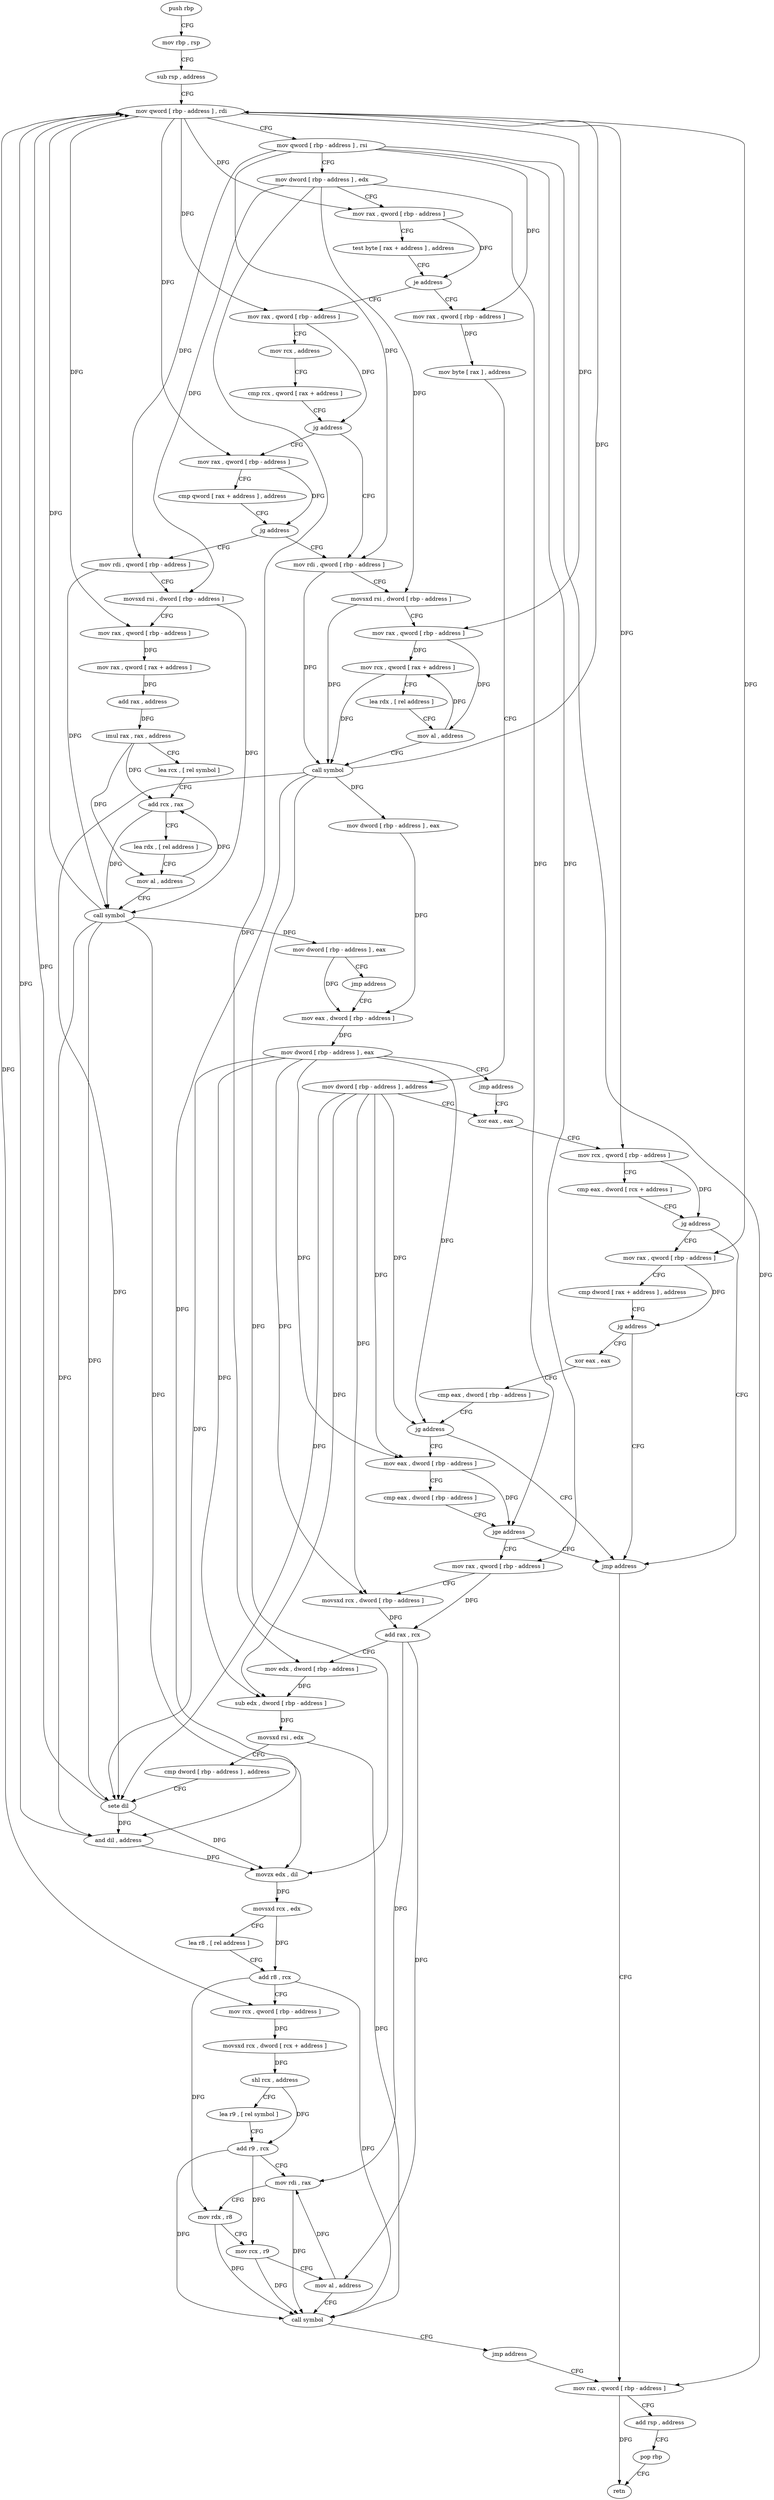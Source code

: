 digraph "func" {
"361696" [label = "push rbp" ]
"361697" [label = "mov rbp , rsp" ]
"361700" [label = "sub rsp , address" ]
"361704" [label = "mov qword [ rbp - address ] , rdi" ]
"361708" [label = "mov qword [ rbp - address ] , rsi" ]
"361712" [label = "mov dword [ rbp - address ] , edx" ]
"361715" [label = "mov rax , qword [ rbp - address ]" ]
"361719" [label = "test byte [ rax + address ] , address" ]
"361726" [label = "je address" ]
"361873" [label = "mov rax , qword [ rbp - address ]" ]
"361732" [label = "mov rax , qword [ rbp - address ]" ]
"361877" [label = "mov byte [ rax ] , address" ]
"361880" [label = "mov dword [ rbp - address ] , address" ]
"361887" [label = "xor eax , eax" ]
"361736" [label = "mov rcx , address" ]
"361743" [label = "cmp rcx , qword [ rax + address ]" ]
"361747" [label = "jg address" ]
"361829" [label = "mov rdi , qword [ rbp - address ]" ]
"361753" [label = "mov rax , qword [ rbp - address ]" ]
"362031" [label = "jmp address" ]
"362036" [label = "mov rax , qword [ rbp - address ]" ]
"361902" [label = "mov rax , qword [ rbp - address ]" ]
"361906" [label = "cmp dword [ rax + address ] , address" ]
"361910" [label = "jg address" ]
"361916" [label = "xor eax , eax" ]
"361833" [label = "movsxd rsi , dword [ rbp - address ]" ]
"361837" [label = "mov rax , qword [ rbp - address ]" ]
"361841" [label = "mov rcx , qword [ rax + address ]" ]
"361845" [label = "lea rdx , [ rel address ]" ]
"361852" [label = "mov al , address" ]
"361854" [label = "call symbol" ]
"361859" [label = "mov dword [ rbp - address ] , eax" ]
"361862" [label = "mov eax , dword [ rbp - address ]" ]
"361757" [label = "cmp qword [ rax + address ] , address" ]
"361762" [label = "jg address" ]
"361768" [label = "mov rdi , qword [ rbp - address ]" ]
"362040" [label = "add rsp , address" ]
"362044" [label = "pop rbp" ]
"362045" [label = "retn" ]
"361918" [label = "cmp eax , dword [ rbp - address ]" ]
"361921" [label = "jg address" ]
"361927" [label = "mov eax , dword [ rbp - address ]" ]
"361889" [label = "mov rcx , qword [ rbp - address ]" ]
"361893" [label = "cmp eax , dword [ rcx + address ]" ]
"361896" [label = "jg address" ]
"361772" [label = "movsxd rsi , dword [ rbp - address ]" ]
"361776" [label = "mov rax , qword [ rbp - address ]" ]
"361780" [label = "mov rax , qword [ rax + address ]" ]
"361784" [label = "add rax , address" ]
"361790" [label = "imul rax , rax , address" ]
"361797" [label = "lea rcx , [ rel symbol ]" ]
"361804" [label = "add rcx , rax" ]
"361807" [label = "lea rdx , [ rel address ]" ]
"361814" [label = "mov al , address" ]
"361816" [label = "call symbol" ]
"361821" [label = "mov dword [ rbp - address ] , eax" ]
"361824" [label = "jmp address" ]
"361930" [label = "cmp eax , dword [ rbp - address ]" ]
"361933" [label = "jge address" ]
"361939" [label = "mov rax , qword [ rbp - address ]" ]
"361865" [label = "mov dword [ rbp - address ] , eax" ]
"361868" [label = "jmp address" ]
"361943" [label = "movsxd rcx , dword [ rbp - address ]" ]
"361947" [label = "add rax , rcx" ]
"361950" [label = "mov edx , dword [ rbp - address ]" ]
"361953" [label = "sub edx , dword [ rbp - address ]" ]
"361956" [label = "movsxd rsi , edx" ]
"361959" [label = "cmp dword [ rbp - address ] , address" ]
"361963" [label = "sete dil" ]
"361967" [label = "and dil , address" ]
"361971" [label = "movzx edx , dil" ]
"361975" [label = "movsxd rcx , edx" ]
"361978" [label = "lea r8 , [ rel address ]" ]
"361985" [label = "add r8 , rcx" ]
"361988" [label = "mov rcx , qword [ rbp - address ]" ]
"361992" [label = "movsxd rcx , dword [ rcx + address ]" ]
"361996" [label = "shl rcx , address" ]
"362000" [label = "lea r9 , [ rel symbol ]" ]
"362007" [label = "add r9 , rcx" ]
"362010" [label = "mov rdi , rax" ]
"362013" [label = "mov rdx , r8" ]
"362016" [label = "mov rcx , r9" ]
"362019" [label = "mov al , address" ]
"362021" [label = "call symbol" ]
"362026" [label = "jmp address" ]
"361696" -> "361697" [ label = "CFG" ]
"361697" -> "361700" [ label = "CFG" ]
"361700" -> "361704" [ label = "CFG" ]
"361704" -> "361708" [ label = "CFG" ]
"361704" -> "361715" [ label = "DFG" ]
"361704" -> "361732" [ label = "DFG" ]
"361704" -> "361889" [ label = "DFG" ]
"361704" -> "361837" [ label = "DFG" ]
"361704" -> "361753" [ label = "DFG" ]
"361704" -> "361902" [ label = "DFG" ]
"361704" -> "361776" [ label = "DFG" ]
"361704" -> "361988" [ label = "DFG" ]
"361708" -> "361712" [ label = "CFG" ]
"361708" -> "361873" [ label = "DFG" ]
"361708" -> "361829" [ label = "DFG" ]
"361708" -> "361768" [ label = "DFG" ]
"361708" -> "362036" [ label = "DFG" ]
"361708" -> "361939" [ label = "DFG" ]
"361712" -> "361715" [ label = "CFG" ]
"361712" -> "361833" [ label = "DFG" ]
"361712" -> "361772" [ label = "DFG" ]
"361712" -> "361933" [ label = "DFG" ]
"361712" -> "361950" [ label = "DFG" ]
"361715" -> "361719" [ label = "CFG" ]
"361715" -> "361726" [ label = "DFG" ]
"361719" -> "361726" [ label = "CFG" ]
"361726" -> "361873" [ label = "CFG" ]
"361726" -> "361732" [ label = "CFG" ]
"361873" -> "361877" [ label = "DFG" ]
"361732" -> "361736" [ label = "CFG" ]
"361732" -> "361747" [ label = "DFG" ]
"361877" -> "361880" [ label = "CFG" ]
"361880" -> "361887" [ label = "CFG" ]
"361880" -> "361921" [ label = "DFG" ]
"361880" -> "361927" [ label = "DFG" ]
"361880" -> "361943" [ label = "DFG" ]
"361880" -> "361953" [ label = "DFG" ]
"361880" -> "361963" [ label = "DFG" ]
"361887" -> "361889" [ label = "CFG" ]
"361736" -> "361743" [ label = "CFG" ]
"361743" -> "361747" [ label = "CFG" ]
"361747" -> "361829" [ label = "CFG" ]
"361747" -> "361753" [ label = "CFG" ]
"361829" -> "361833" [ label = "CFG" ]
"361829" -> "361854" [ label = "DFG" ]
"361753" -> "361757" [ label = "CFG" ]
"361753" -> "361762" [ label = "DFG" ]
"362031" -> "362036" [ label = "CFG" ]
"362036" -> "362040" [ label = "CFG" ]
"362036" -> "362045" [ label = "DFG" ]
"361902" -> "361906" [ label = "CFG" ]
"361902" -> "361910" [ label = "DFG" ]
"361906" -> "361910" [ label = "CFG" ]
"361910" -> "362031" [ label = "CFG" ]
"361910" -> "361916" [ label = "CFG" ]
"361916" -> "361918" [ label = "CFG" ]
"361833" -> "361837" [ label = "CFG" ]
"361833" -> "361854" [ label = "DFG" ]
"361837" -> "361841" [ label = "DFG" ]
"361837" -> "361852" [ label = "DFG" ]
"361841" -> "361845" [ label = "CFG" ]
"361841" -> "361854" [ label = "DFG" ]
"361845" -> "361852" [ label = "CFG" ]
"361852" -> "361854" [ label = "CFG" ]
"361852" -> "361841" [ label = "DFG" ]
"361854" -> "361859" [ label = "DFG" ]
"361854" -> "361704" [ label = "DFG" ]
"361854" -> "361963" [ label = "DFG" ]
"361854" -> "361967" [ label = "DFG" ]
"361854" -> "361971" [ label = "DFG" ]
"361859" -> "361862" [ label = "DFG" ]
"361862" -> "361865" [ label = "DFG" ]
"361757" -> "361762" [ label = "CFG" ]
"361762" -> "361829" [ label = "CFG" ]
"361762" -> "361768" [ label = "CFG" ]
"361768" -> "361772" [ label = "CFG" ]
"361768" -> "361816" [ label = "DFG" ]
"362040" -> "362044" [ label = "CFG" ]
"362044" -> "362045" [ label = "CFG" ]
"361918" -> "361921" [ label = "CFG" ]
"361921" -> "362031" [ label = "CFG" ]
"361921" -> "361927" [ label = "CFG" ]
"361927" -> "361930" [ label = "CFG" ]
"361927" -> "361933" [ label = "DFG" ]
"361889" -> "361893" [ label = "CFG" ]
"361889" -> "361896" [ label = "DFG" ]
"361893" -> "361896" [ label = "CFG" ]
"361896" -> "362031" [ label = "CFG" ]
"361896" -> "361902" [ label = "CFG" ]
"361772" -> "361776" [ label = "CFG" ]
"361772" -> "361816" [ label = "DFG" ]
"361776" -> "361780" [ label = "DFG" ]
"361780" -> "361784" [ label = "DFG" ]
"361784" -> "361790" [ label = "DFG" ]
"361790" -> "361797" [ label = "CFG" ]
"361790" -> "361804" [ label = "DFG" ]
"361790" -> "361814" [ label = "DFG" ]
"361797" -> "361804" [ label = "CFG" ]
"361804" -> "361807" [ label = "CFG" ]
"361804" -> "361816" [ label = "DFG" ]
"361807" -> "361814" [ label = "CFG" ]
"361814" -> "361816" [ label = "CFG" ]
"361814" -> "361804" [ label = "DFG" ]
"361816" -> "361821" [ label = "DFG" ]
"361816" -> "361704" [ label = "DFG" ]
"361816" -> "361963" [ label = "DFG" ]
"361816" -> "361967" [ label = "DFG" ]
"361816" -> "361971" [ label = "DFG" ]
"361821" -> "361824" [ label = "CFG" ]
"361821" -> "361862" [ label = "DFG" ]
"361824" -> "361862" [ label = "CFG" ]
"361930" -> "361933" [ label = "CFG" ]
"361933" -> "362031" [ label = "CFG" ]
"361933" -> "361939" [ label = "CFG" ]
"361939" -> "361943" [ label = "CFG" ]
"361939" -> "361947" [ label = "DFG" ]
"361865" -> "361868" [ label = "CFG" ]
"361865" -> "361921" [ label = "DFG" ]
"361865" -> "361927" [ label = "DFG" ]
"361865" -> "361943" [ label = "DFG" ]
"361865" -> "361953" [ label = "DFG" ]
"361865" -> "361963" [ label = "DFG" ]
"361868" -> "361887" [ label = "CFG" ]
"361943" -> "361947" [ label = "DFG" ]
"361947" -> "361950" [ label = "CFG" ]
"361947" -> "362010" [ label = "DFG" ]
"361947" -> "362019" [ label = "DFG" ]
"361950" -> "361953" [ label = "DFG" ]
"361953" -> "361956" [ label = "DFG" ]
"361956" -> "361959" [ label = "CFG" ]
"361956" -> "362021" [ label = "DFG" ]
"361959" -> "361963" [ label = "CFG" ]
"361963" -> "361967" [ label = "DFG" ]
"361963" -> "361704" [ label = "DFG" ]
"361963" -> "361971" [ label = "DFG" ]
"361967" -> "361971" [ label = "DFG" ]
"361967" -> "361704" [ label = "DFG" ]
"361971" -> "361975" [ label = "DFG" ]
"361975" -> "361978" [ label = "CFG" ]
"361975" -> "361985" [ label = "DFG" ]
"361978" -> "361985" [ label = "CFG" ]
"361985" -> "361988" [ label = "CFG" ]
"361985" -> "362013" [ label = "DFG" ]
"361985" -> "362021" [ label = "DFG" ]
"361988" -> "361992" [ label = "DFG" ]
"361992" -> "361996" [ label = "DFG" ]
"361996" -> "362000" [ label = "CFG" ]
"361996" -> "362007" [ label = "DFG" ]
"362000" -> "362007" [ label = "CFG" ]
"362007" -> "362010" [ label = "CFG" ]
"362007" -> "362016" [ label = "DFG" ]
"362007" -> "362021" [ label = "DFG" ]
"362010" -> "362013" [ label = "CFG" ]
"362010" -> "362021" [ label = "DFG" ]
"362013" -> "362016" [ label = "CFG" ]
"362013" -> "362021" [ label = "DFG" ]
"362016" -> "362019" [ label = "CFG" ]
"362016" -> "362021" [ label = "DFG" ]
"362019" -> "362021" [ label = "CFG" ]
"362019" -> "362010" [ label = "DFG" ]
"362021" -> "362026" [ label = "CFG" ]
"362026" -> "362036" [ label = "CFG" ]
}
